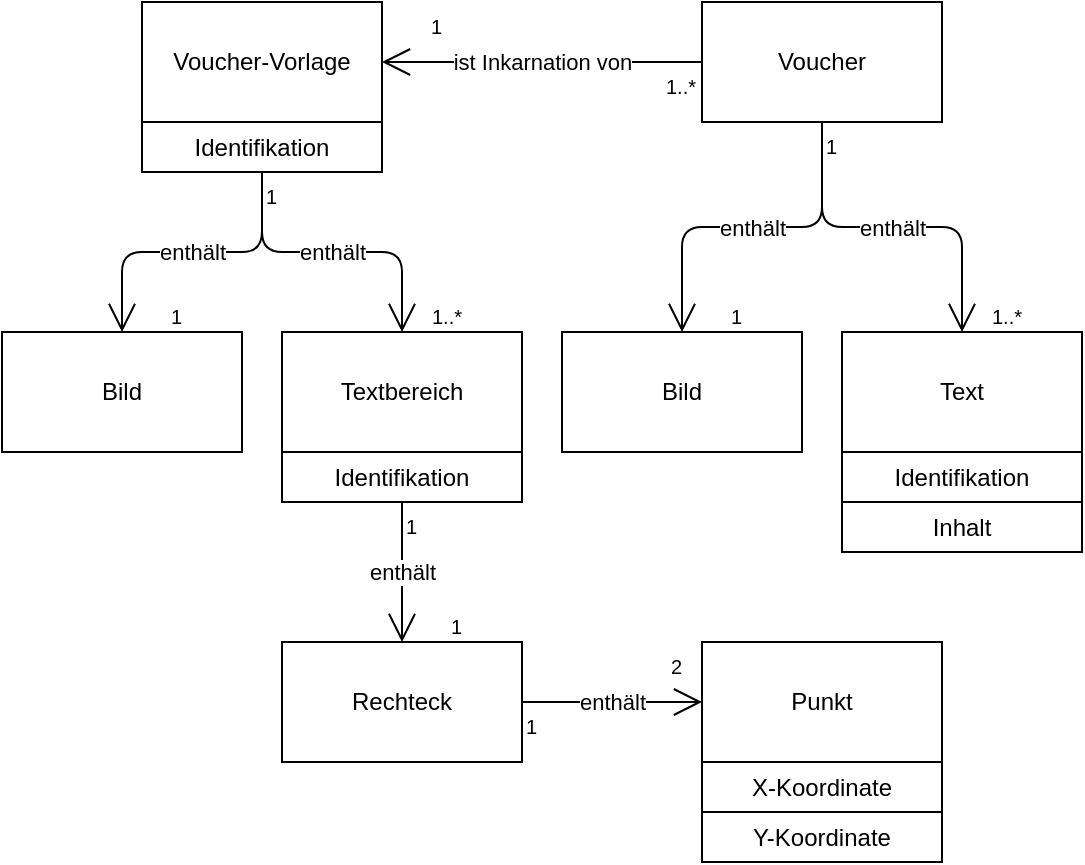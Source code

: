 <mxfile version="12.1.5" type="device" pages="1"><diagram id="ezYDjVBRe9FCGgJxhIOC" name="Page-1"><mxGraphModel dx="1038" dy="580" grid="1" gridSize="10" guides="1" tooltips="1" connect="1" arrows="1" fold="1" page="1" pageScale="1" pageWidth="827" pageHeight="1169" math="0" shadow="0"><root><mxCell id="0"/><mxCell id="1" parent="0"/><mxCell id="dztfCHkkJ1Hyf6VjV8ss-1" value="Voucher-Vorlage" style="rounded=0;whiteSpace=wrap;html=1;" parent="1" vertex="1"><mxGeometry x="190" y="100" width="120" height="60" as="geometry"/></mxCell><mxCell id="dztfCHkkJ1Hyf6VjV8ss-4" value="Textbereich" style="rounded=0;whiteSpace=wrap;html=1;" parent="1" vertex="1"><mxGeometry x="260" y="265" width="120" height="60" as="geometry"/></mxCell><mxCell id="dztfCHkkJ1Hyf6VjV8ss-8" value="enthält" style="endArrow=open;html=1;endSize=12;startArrow=none;startSize=14;startFill=0;edgeStyle=orthogonalEdgeStyle;exitX=0.5;exitY=1;exitDx=0;exitDy=0;" parent="1" source="PNUv_ESt8ROOx9ISprAu-5" target="dztfCHkkJ1Hyf6VjV8ss-4" edge="1"><mxGeometry relative="1" as="geometry"><mxPoint x="290" y="215" as="sourcePoint"/><mxPoint x="450" y="215" as="targetPoint"/></mxGeometry></mxCell><mxCell id="dztfCHkkJ1Hyf6VjV8ss-9" value="1" style="resizable=0;html=1;align=left;verticalAlign=top;labelBackgroundColor=#ffffff;fontSize=10;" parent="dztfCHkkJ1Hyf6VjV8ss-8" connectable="0" vertex="1"><mxGeometry x="-1" relative="1" as="geometry"/></mxCell><mxCell id="dztfCHkkJ1Hyf6VjV8ss-10" value="1..*" style="resizable=0;html=1;align=right;verticalAlign=top;labelBackgroundColor=#ffffff;fontSize=10;" parent="dztfCHkkJ1Hyf6VjV8ss-8" connectable="0" vertex="1"><mxGeometry x="1" relative="1" as="geometry"><mxPoint x="30" y="-20" as="offset"/></mxGeometry></mxCell><mxCell id="dztfCHkkJ1Hyf6VjV8ss-11" value="Bild" style="rounded=0;whiteSpace=wrap;html=1;" parent="1" vertex="1"><mxGeometry x="120" y="265" width="120" height="60" as="geometry"/></mxCell><mxCell id="dztfCHkkJ1Hyf6VjV8ss-12" value="enthält" style="endArrow=open;html=1;endSize=12;startArrow=none;startSize=14;startFill=0;edgeStyle=orthogonalEdgeStyle;exitX=0.5;exitY=1;exitDx=0;exitDy=0;" parent="1" source="PNUv_ESt8ROOx9ISprAu-5" target="dztfCHkkJ1Hyf6VjV8ss-11" edge="1"><mxGeometry relative="1" as="geometry"><mxPoint x="190" y="205" as="sourcePoint"/><mxPoint x="190" y="325" as="targetPoint"/></mxGeometry></mxCell><mxCell id="dztfCHkkJ1Hyf6VjV8ss-13" value="1" style="resizable=0;html=1;align=left;verticalAlign=top;labelBackgroundColor=#ffffff;fontSize=10;" parent="dztfCHkkJ1Hyf6VjV8ss-12" connectable="0" vertex="1"><mxGeometry x="-1" relative="1" as="geometry"/></mxCell><mxCell id="dztfCHkkJ1Hyf6VjV8ss-14" value="1" style="resizable=0;html=1;align=right;verticalAlign=top;labelBackgroundColor=#ffffff;fontSize=10;" parent="dztfCHkkJ1Hyf6VjV8ss-12" connectable="0" vertex="1"><mxGeometry x="1" relative="1" as="geometry"><mxPoint x="30" y="-20" as="offset"/></mxGeometry></mxCell><mxCell id="dztfCHkkJ1Hyf6VjV8ss-15" value="Voucher" style="rounded=0;whiteSpace=wrap;html=1;" parent="1" vertex="1"><mxGeometry x="470" y="100" width="120" height="60" as="geometry"/></mxCell><mxCell id="dztfCHkkJ1Hyf6VjV8ss-16" value="Bild" style="rounded=0;whiteSpace=wrap;html=1;" parent="1" vertex="1"><mxGeometry x="400" y="265" width="120" height="60" as="geometry"/></mxCell><mxCell id="dztfCHkkJ1Hyf6VjV8ss-17" value="enthält" style="endArrow=open;html=1;endSize=12;startArrow=none;startSize=14;startFill=0;edgeStyle=orthogonalEdgeStyle;" parent="1" source="dztfCHkkJ1Hyf6VjV8ss-15" target="dztfCHkkJ1Hyf6VjV8ss-16" edge="1"><mxGeometry relative="1" as="geometry"><mxPoint x="120" y="175" as="sourcePoint"/><mxPoint x="200" y="325" as="targetPoint"/></mxGeometry></mxCell><mxCell id="dztfCHkkJ1Hyf6VjV8ss-18" value="1" style="resizable=0;html=1;align=left;verticalAlign=top;labelBackgroundColor=#ffffff;fontSize=10;" parent="dztfCHkkJ1Hyf6VjV8ss-17" connectable="0" vertex="1"><mxGeometry x="-1" relative="1" as="geometry"/></mxCell><mxCell id="dztfCHkkJ1Hyf6VjV8ss-19" value="1" style="resizable=0;html=1;align=right;verticalAlign=top;labelBackgroundColor=#ffffff;fontSize=10;" parent="dztfCHkkJ1Hyf6VjV8ss-17" connectable="0" vertex="1"><mxGeometry x="1" relative="1" as="geometry"><mxPoint x="30" y="-20" as="offset"/></mxGeometry></mxCell><mxCell id="aYCDihyfe_WFPkJ-Utxs-1" value="Text" style="rounded=0;whiteSpace=wrap;html=1;" parent="1" vertex="1"><mxGeometry x="540" y="265" width="120" height="60" as="geometry"/></mxCell><mxCell id="aYCDihyfe_WFPkJ-Utxs-2" value="enthält" style="endArrow=open;html=1;endSize=12;startArrow=none;startSize=14;startFill=0;edgeStyle=orthogonalEdgeStyle;" parent="1" source="dztfCHkkJ1Hyf6VjV8ss-15" target="aYCDihyfe_WFPkJ-Utxs-1" edge="1"><mxGeometry relative="1" as="geometry"><mxPoint x="190" y="200" as="sourcePoint"/><mxPoint x="190" y="275" as="targetPoint"/></mxGeometry></mxCell><mxCell id="aYCDihyfe_WFPkJ-Utxs-3" value="1" style="resizable=0;html=1;align=left;verticalAlign=top;labelBackgroundColor=#ffffff;fontSize=10;" parent="aYCDihyfe_WFPkJ-Utxs-2" connectable="0" vertex="1"><mxGeometry x="-1" relative="1" as="geometry"/></mxCell><mxCell id="aYCDihyfe_WFPkJ-Utxs-4" value="1..*" style="resizable=0;html=1;align=right;verticalAlign=top;labelBackgroundColor=#ffffff;fontSize=10;" parent="aYCDihyfe_WFPkJ-Utxs-2" connectable="0" vertex="1"><mxGeometry x="1" relative="1" as="geometry"><mxPoint x="30" y="-20" as="offset"/></mxGeometry></mxCell><mxCell id="aYCDihyfe_WFPkJ-Utxs-6" value="ist Inkarnation von" style="endArrow=open;html=1;endSize=12;startArrow=none;startSize=14;startFill=0;edgeStyle=orthogonalEdgeStyle;" parent="1" source="dztfCHkkJ1Hyf6VjV8ss-15" target="dztfCHkkJ1Hyf6VjV8ss-1" edge="1"><mxGeometry relative="1" as="geometry"><mxPoint x="400" y="70" as="sourcePoint"/><mxPoint x="490" y="450" as="targetPoint"/></mxGeometry></mxCell><mxCell id="aYCDihyfe_WFPkJ-Utxs-7" value="1..*" style="resizable=0;html=1;align=left;verticalAlign=top;labelBackgroundColor=#ffffff;fontSize=10;" parent="aYCDihyfe_WFPkJ-Utxs-6" connectable="0" vertex="1"><mxGeometry x="-1" relative="1" as="geometry"><mxPoint x="-20" as="offset"/></mxGeometry></mxCell><mxCell id="aYCDihyfe_WFPkJ-Utxs-8" value="1" style="resizable=0;html=1;align=right;verticalAlign=top;labelBackgroundColor=#ffffff;fontSize=10;" parent="aYCDihyfe_WFPkJ-Utxs-6" connectable="0" vertex="1"><mxGeometry x="1" relative="1" as="geometry"><mxPoint x="30" y="-30" as="offset"/></mxGeometry></mxCell><mxCell id="PNUv_ESt8ROOx9ISprAu-1" value="Identifikation" style="rounded=0;whiteSpace=wrap;html=1;" parent="1" vertex="1"><mxGeometry x="260" y="325" width="120" height="25" as="geometry"/></mxCell><mxCell id="PNUv_ESt8ROOx9ISprAu-2" value="Identifikation" style="rounded=0;whiteSpace=wrap;html=1;" parent="1" vertex="1"><mxGeometry x="540" y="325" width="120" height="25" as="geometry"/></mxCell><mxCell id="PNUv_ESt8ROOx9ISprAu-3" value="Inhalt" style="rounded=0;whiteSpace=wrap;html=1;" parent="1" vertex="1"><mxGeometry x="540" y="350" width="120" height="25" as="geometry"/></mxCell><mxCell id="PNUv_ESt8ROOx9ISprAu-5" value="Identifikation" style="rounded=0;whiteSpace=wrap;html=1;" parent="1" vertex="1"><mxGeometry x="190" y="160" width="120" height="25" as="geometry"/></mxCell><mxCell id="P2qCo8mZy8AaWWsgWT6B-1" value="Rechteck" style="rounded=0;whiteSpace=wrap;html=1;" vertex="1" parent="1"><mxGeometry x="260" y="420" width="120" height="60" as="geometry"/></mxCell><mxCell id="P2qCo8mZy8AaWWsgWT6B-4" value="Punkt" style="rounded=0;whiteSpace=wrap;html=1;" vertex="1" parent="1"><mxGeometry x="470" y="420" width="120" height="60" as="geometry"/></mxCell><mxCell id="P2qCo8mZy8AaWWsgWT6B-6" value="enthält" style="endArrow=open;html=1;endSize=12;startArrow=none;startSize=14;startFill=0;edgeStyle=orthogonalEdgeStyle;" edge="1" parent="1" source="P2qCo8mZy8AaWWsgWT6B-1" target="P2qCo8mZy8AaWWsgWT6B-4"><mxGeometry relative="1" as="geometry"><mxPoint x="260" y="205" as="sourcePoint"/><mxPoint x="330" y="285" as="targetPoint"/></mxGeometry></mxCell><mxCell id="P2qCo8mZy8AaWWsgWT6B-7" value="1" style="resizable=0;html=1;align=left;verticalAlign=top;labelBackgroundColor=#ffffff;fontSize=10;" connectable="0" vertex="1" parent="P2qCo8mZy8AaWWsgWT6B-6"><mxGeometry x="-1" relative="1" as="geometry"/></mxCell><mxCell id="P2qCo8mZy8AaWWsgWT6B-8" value="2" style="resizable=0;html=1;align=right;verticalAlign=top;labelBackgroundColor=#ffffff;fontSize=10;" connectable="0" vertex="1" parent="P2qCo8mZy8AaWWsgWT6B-6"><mxGeometry x="1" relative="1" as="geometry"><mxPoint x="-10" y="-30" as="offset"/></mxGeometry></mxCell><mxCell id="P2qCo8mZy8AaWWsgWT6B-9" value="enthält" style="endArrow=open;html=1;endSize=12;startArrow=none;startSize=14;startFill=0;edgeStyle=orthogonalEdgeStyle;" edge="1" parent="1" source="PNUv_ESt8ROOx9ISprAu-1" target="P2qCo8mZy8AaWWsgWT6B-1"><mxGeometry relative="1" as="geometry"><mxPoint x="260" y="195" as="sourcePoint"/><mxPoint x="190" y="275" as="targetPoint"/></mxGeometry></mxCell><mxCell id="P2qCo8mZy8AaWWsgWT6B-10" value="1" style="resizable=0;html=1;align=left;verticalAlign=top;labelBackgroundColor=#ffffff;fontSize=10;" connectable="0" vertex="1" parent="P2qCo8mZy8AaWWsgWT6B-9"><mxGeometry x="-1" relative="1" as="geometry"/></mxCell><mxCell id="P2qCo8mZy8AaWWsgWT6B-11" value="1" style="resizable=0;html=1;align=right;verticalAlign=top;labelBackgroundColor=#ffffff;fontSize=10;" connectable="0" vertex="1" parent="P2qCo8mZy8AaWWsgWT6B-9"><mxGeometry x="1" relative="1" as="geometry"><mxPoint x="30" y="-20" as="offset"/></mxGeometry></mxCell><mxCell id="P2qCo8mZy8AaWWsgWT6B-12" value="X-Koordinate" style="rounded=0;whiteSpace=wrap;html=1;" vertex="1" parent="1"><mxGeometry x="470" y="480" width="120" height="25" as="geometry"/></mxCell><mxCell id="P2qCo8mZy8AaWWsgWT6B-13" value="Y-Koordinate" style="rounded=0;whiteSpace=wrap;html=1;" vertex="1" parent="1"><mxGeometry x="470" y="505" width="120" height="25" as="geometry"/></mxCell></root></mxGraphModel></diagram></mxfile>